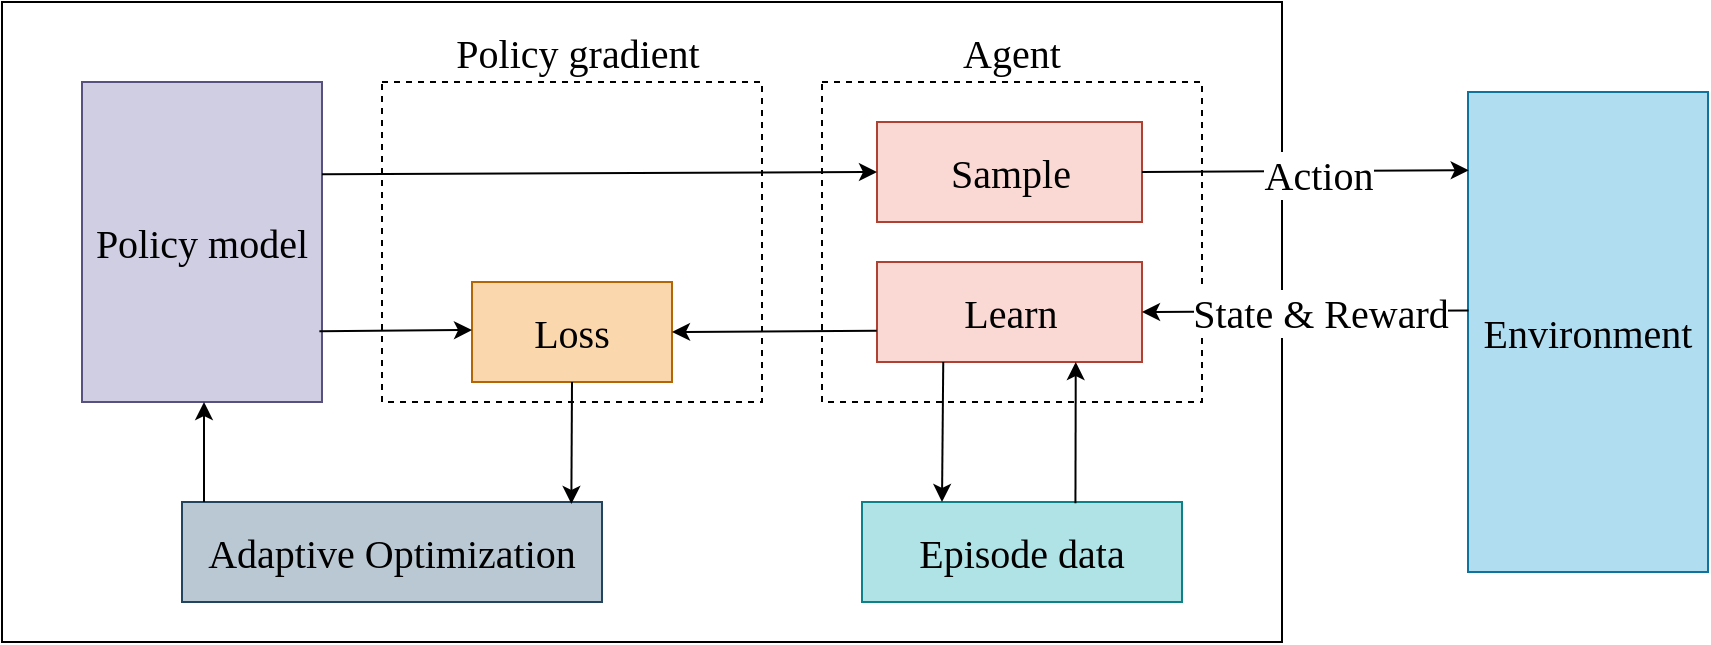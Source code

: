 <mxfile version="21.0.8" type="device"><diagram name="Page-1" id="fyI_D-4UU_nhTSEio7dz"><mxGraphModel dx="1182" dy="757" grid="1" gridSize="10" guides="1" tooltips="1" connect="1" arrows="1" fold="1" page="1" pageScale="1" pageWidth="850" pageHeight="1100" math="0" shadow="0"><root><mxCell id="0"/><mxCell id="1" parent="0"/><mxCell id="BpoDTd9v8JerI4jvtlSk-1" value="" style="rounded=0;whiteSpace=wrap;html=1;fontFamily=Times New Roman;" vertex="1" parent="1"><mxGeometry x="1" y="160" width="640" height="320" as="geometry"/></mxCell><mxCell id="BpoDTd9v8JerI4jvtlSk-2" value="&lt;font style=&quot;font-size: 20px;&quot;&gt;Policy model&lt;/font&gt;" style="rounded=0;whiteSpace=wrap;html=1;fontFamily=Times New Roman;fillColor=#d0cee2;strokeColor=#56517e;" vertex="1" parent="1"><mxGeometry x="41" y="200" width="120" height="160" as="geometry"/></mxCell><mxCell id="BpoDTd9v8JerI4jvtlSk-3" value="&lt;font style=&quot;font-size: 20px;&quot;&gt;Adaptive Optimization&lt;/font&gt;" style="rounded=0;whiteSpace=wrap;html=1;fontFamily=Times New Roman;fillColor=#bac8d3;strokeColor=#23445d;" vertex="1" parent="1"><mxGeometry x="91" y="410" width="210" height="50" as="geometry"/></mxCell><mxCell id="BpoDTd9v8JerI4jvtlSk-5" value="" style="rounded=0;whiteSpace=wrap;html=1;dashed=1;fontFamily=Times New Roman;" vertex="1" parent="1"><mxGeometry x="191" y="200" width="190" height="160" as="geometry"/></mxCell><mxCell id="BpoDTd9v8JerI4jvtlSk-4" value="&lt;font style=&quot;font-size: 20px;&quot;&gt;Loss&lt;/font&gt;" style="rounded=0;whiteSpace=wrap;html=1;fontFamily=Times New Roman;fillColor=#fad7ac;strokeColor=#b46504;" vertex="1" parent="1"><mxGeometry x="236" y="300" width="100" height="50" as="geometry"/></mxCell><mxCell id="BpoDTd9v8JerI4jvtlSk-11" value="&lt;font style=&quot;font-size: 20px;&quot;&gt;Episode data&lt;/font&gt;" style="rounded=0;whiteSpace=wrap;html=1;fontFamily=Times New Roman;fillColor=#b0e3e6;strokeColor=#0e8088;" vertex="1" parent="1"><mxGeometry x="431" y="410" width="160" height="50" as="geometry"/></mxCell><mxCell id="BpoDTd9v8JerI4jvtlSk-12" value="&lt;font style=&quot;font-size: 20px;&quot;&gt;Environment&lt;/font&gt;" style="rounded=0;whiteSpace=wrap;html=1;fontFamily=Times New Roman;fillColor=#b1ddf0;strokeColor=#10739e;" vertex="1" parent="1"><mxGeometry x="734" y="205" width="120" height="240" as="geometry"/></mxCell><mxCell id="BpoDTd9v8JerI4jvtlSk-17" value="" style="rounded=0;whiteSpace=wrap;html=1;dashed=1;fontFamily=Times New Roman;" vertex="1" parent="1"><mxGeometry x="411" y="200" width="190" height="160" as="geometry"/></mxCell><mxCell id="BpoDTd9v8JerI4jvtlSk-18" value="&lt;font style=&quot;font-size: 20px;&quot;&gt;Learn&lt;/font&gt;" style="rounded=0;whiteSpace=wrap;html=1;fontFamily=Times New Roman;fillColor=#fad9d5;strokeColor=#ae4132;" vertex="1" parent="1"><mxGeometry x="438.5" y="290" width="132.5" height="50" as="geometry"/></mxCell><mxCell id="BpoDTd9v8JerI4jvtlSk-19" value="&lt;font style=&quot;font-size: 20px;&quot;&gt;Sample&lt;/font&gt;" style="rounded=0;whiteSpace=wrap;html=1;fontFamily=Times New Roman;fillColor=#fad9d5;strokeColor=#ae4132;" vertex="1" parent="1"><mxGeometry x="438.5" y="220" width="132.5" height="50" as="geometry"/></mxCell><mxCell id="BpoDTd9v8JerI4jvtlSk-20" value="&lt;font style=&quot;font-size: 20px;&quot;&gt;Agent&lt;/font&gt;" style="text;html=1;strokeColor=none;fillColor=none;align=center;verticalAlign=middle;whiteSpace=wrap;rounded=0;fontFamily=Times New Roman;" vertex="1" parent="1"><mxGeometry x="476" y="170" width="60" height="30" as="geometry"/></mxCell><mxCell id="BpoDTd9v8JerI4jvtlSk-22" value="&lt;font style=&quot;font-size: 20px;&quot;&gt;Policy gradient&lt;/font&gt;" style="text;html=1;strokeColor=none;fillColor=none;align=center;verticalAlign=middle;whiteSpace=wrap;rounded=0;fontFamily=Times New Roman;" vertex="1" parent="1"><mxGeometry x="219.5" y="170" width="137.5" height="30" as="geometry"/></mxCell><mxCell id="BpoDTd9v8JerI4jvtlSk-23" value="" style="endArrow=classic;html=1;rounded=0;exitX=0.5;exitY=1;exitDx=0;exitDy=0;entryX=0.927;entryY=0.019;entryDx=0;entryDy=0;entryPerimeter=0;fontFamily=Times New Roman;" edge="1" parent="1" source="BpoDTd9v8JerI4jvtlSk-4" target="BpoDTd9v8JerI4jvtlSk-3"><mxGeometry width="50" height="50" relative="1" as="geometry"><mxPoint x="451" y="360" as="sourcePoint"/><mxPoint x="501" y="310" as="targetPoint"/></mxGeometry></mxCell><mxCell id="BpoDTd9v8JerI4jvtlSk-24" value="" style="endArrow=classic;html=1;rounded=0;entryX=0.5;entryY=1;entryDx=0;entryDy=0;fontFamily=Times New Roman;" edge="1" parent="1"><mxGeometry width="50" height="50" relative="1" as="geometry"><mxPoint x="102" y="410" as="sourcePoint"/><mxPoint x="102" y="360" as="targetPoint"/></mxGeometry></mxCell><mxCell id="BpoDTd9v8JerI4jvtlSk-25" value="" style="endArrow=classic;html=1;rounded=0;exitX=1;exitY=0.313;exitDx=0;exitDy=0;entryX=0;entryY=0.5;entryDx=0;entryDy=0;exitPerimeter=0;fontFamily=Times New Roman;" edge="1" parent="1" target="BpoDTd9v8JerI4jvtlSk-19"><mxGeometry width="50" height="50" relative="1" as="geometry"><mxPoint x="161" y="246.08" as="sourcePoint"/><mxPoint x="438.5" y="241" as="targetPoint"/></mxGeometry></mxCell><mxCell id="BpoDTd9v8JerI4jvtlSk-26" value="" style="endArrow=classic;html=1;rounded=0;exitX=0.989;exitY=0.785;exitDx=0;exitDy=0;entryX=0;entryY=0.5;entryDx=0;entryDy=0;exitPerimeter=0;fontFamily=Times New Roman;" edge="1" parent="1"><mxGeometry width="50" height="50" relative="1" as="geometry"><mxPoint x="159.68" y="324.6" as="sourcePoint"/><mxPoint x="236" y="324" as="targetPoint"/></mxGeometry></mxCell><mxCell id="BpoDTd9v8JerI4jvtlSk-27" value="" style="endArrow=classic;html=1;rounded=0;exitX=-0.001;exitY=0.688;exitDx=0;exitDy=0;entryX=1;entryY=0.5;entryDx=0;entryDy=0;exitPerimeter=0;fontFamily=Times New Roman;" edge="1" parent="1" source="BpoDTd9v8JerI4jvtlSk-18" target="BpoDTd9v8JerI4jvtlSk-4"><mxGeometry width="50" height="50" relative="1" as="geometry"><mxPoint x="296" y="360" as="sourcePoint"/><mxPoint x="258" y="420" as="targetPoint"/></mxGeometry></mxCell><mxCell id="BpoDTd9v8JerI4jvtlSk-28" value="" style="endArrow=classic;html=1;rounded=0;exitX=0.25;exitY=1;exitDx=0;exitDy=0;entryX=0.25;entryY=0;entryDx=0;entryDy=0;fontFamily=Times New Roman;" edge="1" parent="1" source="BpoDTd9v8JerI4jvtlSk-18" target="BpoDTd9v8JerI4jvtlSk-11"><mxGeometry width="50" height="50" relative="1" as="geometry"><mxPoint x="296" y="360" as="sourcePoint"/><mxPoint x="259" y="420" as="targetPoint"/></mxGeometry></mxCell><mxCell id="BpoDTd9v8JerI4jvtlSk-30" value="" style="endArrow=classic;html=1;rounded=0;entryX=1;entryY=0.5;entryDx=0;entryDy=0;exitX=0.002;exitY=0.455;exitDx=0;exitDy=0;exitPerimeter=0;fontFamily=Times New Roman;" edge="1" parent="1" source="BpoDTd9v8JerI4jvtlSk-12" target="BpoDTd9v8JerI4jvtlSk-18"><mxGeometry width="50" height="50" relative="1" as="geometry"><mxPoint x="451" y="350" as="sourcePoint"/><mxPoint x="501" y="300" as="targetPoint"/></mxGeometry></mxCell><mxCell id="BpoDTd9v8JerI4jvtlSk-33" value="&lt;font style=&quot;font-size: 20px;&quot; face=&quot;Times New Roman&quot;&gt;State &amp;amp; Reward&lt;br&gt;&lt;/font&gt;" style="edgeLabel;html=1;align=center;verticalAlign=middle;resizable=0;points=[];" vertex="1" connectable="0" parent="BpoDTd9v8JerI4jvtlSk-30"><mxGeometry x="-0.109" relative="1" as="geometry"><mxPoint x="-2" as="offset"/></mxGeometry></mxCell><mxCell id="BpoDTd9v8JerI4jvtlSk-31" value="" style="endArrow=classic;html=1;rounded=0;entryX=0.003;entryY=0.163;entryDx=0;entryDy=0;exitX=1;exitY=0.5;exitDx=0;exitDy=0;entryPerimeter=0;fontFamily=Times New Roman;" edge="1" parent="1" source="BpoDTd9v8JerI4jvtlSk-19" target="BpoDTd9v8JerI4jvtlSk-12"><mxGeometry width="50" height="50" relative="1" as="geometry"><mxPoint x="731" y="324" as="sourcePoint"/><mxPoint x="581" y="325" as="targetPoint"/></mxGeometry></mxCell><mxCell id="BpoDTd9v8JerI4jvtlSk-34" value="&lt;font style=&quot;font-size: 20px;&quot; face=&quot;Times New Roman&quot;&gt;Action&lt;/font&gt;" style="edgeLabel;html=1;align=center;verticalAlign=middle;resizable=0;points=[];" vertex="1" connectable="0" parent="BpoDTd9v8JerI4jvtlSk-31"><mxGeometry x="0.164" relative="1" as="geometry"><mxPoint x="-7" y="1" as="offset"/></mxGeometry></mxCell><mxCell id="BpoDTd9v8JerI4jvtlSk-32" value="" style="endArrow=classic;html=1;rounded=0;entryX=0.75;entryY=1;entryDx=0;entryDy=0;exitX=0.667;exitY=0.013;exitDx=0;exitDy=0;exitPerimeter=0;fontFamily=Times New Roman;" edge="1" parent="1" source="BpoDTd9v8JerI4jvtlSk-11" target="BpoDTd9v8JerI4jvtlSk-18"><mxGeometry width="50" height="50" relative="1" as="geometry"><mxPoint x="381" y="420" as="sourcePoint"/><mxPoint x="431" y="370" as="targetPoint"/></mxGeometry></mxCell></root></mxGraphModel></diagram></mxfile>